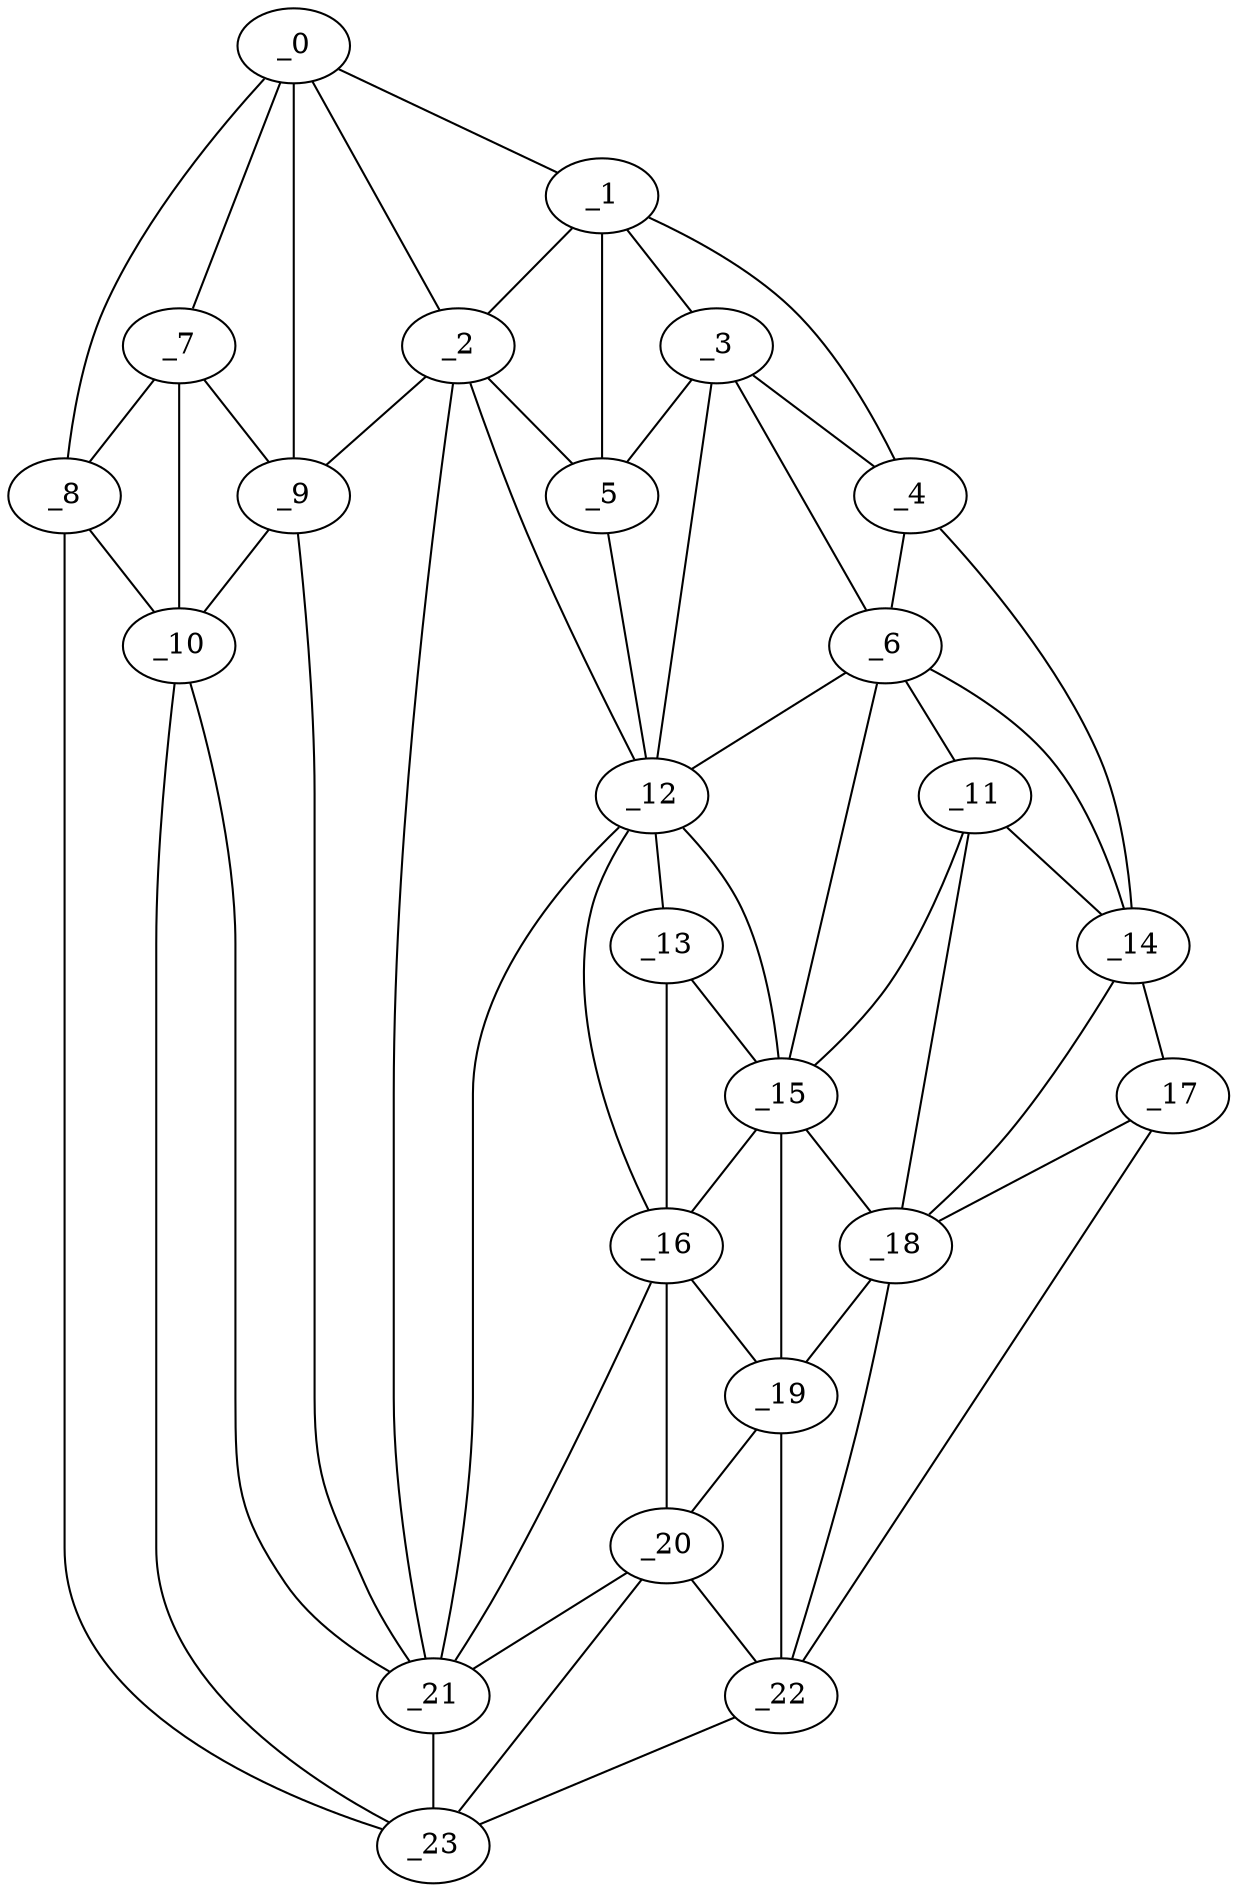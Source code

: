 graph "obj20__70.gxl" {
	_0	 [x=22,
		y=87];
	_1	 [x=23,
		y=34];
	_0 -- _1	 [valence=1];
	_2	 [x=28,
		y=75];
	_0 -- _2	 [valence=2];
	_7	 [x=46,
		y=118];
	_0 -- _7	 [valence=1];
	_8	 [x=47,
		y=123];
	_0 -- _8	 [valence=1];
	_9	 [x=49,
		y=109];
	_0 -- _9	 [valence=1];
	_1 -- _2	 [valence=1];
	_3	 [x=31,
		y=39];
	_1 -- _3	 [valence=1];
	_4	 [x=34,
		y=23];
	_1 -- _4	 [valence=1];
	_5	 [x=36,
		y=46];
	_1 -- _5	 [valence=2];
	_2 -- _5	 [valence=1];
	_2 -- _9	 [valence=2];
	_12	 [x=54,
		y=44];
	_2 -- _12	 [valence=2];
	_21	 [x=82,
		y=92];
	_2 -- _21	 [valence=2];
	_3 -- _4	 [valence=2];
	_3 -- _5	 [valence=1];
	_6	 [x=39,
		y=20];
	_3 -- _6	 [valence=1];
	_3 -- _12	 [valence=2];
	_4 -- _6	 [valence=2];
	_14	 [x=60,
		y=4];
	_4 -- _14	 [valence=1];
	_5 -- _12	 [valence=2];
	_11	 [x=52,
		y=13];
	_6 -- _11	 [valence=2];
	_6 -- _12	 [valence=2];
	_6 -- _14	 [valence=1];
	_15	 [x=61,
		y=36];
	_6 -- _15	 [valence=2];
	_7 -- _8	 [valence=1];
	_7 -- _9	 [valence=2];
	_10	 [x=49,
		y=114];
	_7 -- _10	 [valence=2];
	_8 -- _10	 [valence=2];
	_23	 [x=107,
		y=112];
	_8 -- _23	 [valence=1];
	_9 -- _10	 [valence=1];
	_9 -- _21	 [valence=1];
	_10 -- _21	 [valence=2];
	_10 -- _23	 [valence=2];
	_11 -- _14	 [valence=2];
	_11 -- _15	 [valence=2];
	_18	 [x=79,
		y=17];
	_11 -- _18	 [valence=2];
	_13	 [x=59,
		y=41];
	_12 -- _13	 [valence=1];
	_12 -- _15	 [valence=2];
	_16	 [x=65,
		y=39];
	_12 -- _16	 [valence=1];
	_12 -- _21	 [valence=2];
	_13 -- _15	 [valence=2];
	_13 -- _16	 [valence=2];
	_17	 [x=67,
		y=2];
	_14 -- _17	 [valence=1];
	_14 -- _18	 [valence=1];
	_15 -- _16	 [valence=2];
	_15 -- _18	 [valence=1];
	_19	 [x=79,
		y=27];
	_15 -- _19	 [valence=2];
	_16 -- _19	 [valence=2];
	_20	 [x=81,
		y=34];
	_16 -- _20	 [valence=1];
	_16 -- _21	 [valence=2];
	_17 -- _18	 [valence=1];
	_22	 [x=92,
		y=10];
	_17 -- _22	 [valence=1];
	_18 -- _19	 [valence=1];
	_18 -- _22	 [valence=2];
	_19 -- _20	 [valence=2];
	_19 -- _22	 [valence=2];
	_20 -- _21	 [valence=2];
	_20 -- _22	 [valence=2];
	_20 -- _23	 [valence=2];
	_21 -- _23	 [valence=2];
	_22 -- _23	 [valence=1];
}
